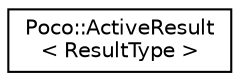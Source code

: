 digraph "Graphical Class Hierarchy"
{
 // LATEX_PDF_SIZE
  edge [fontname="Helvetica",fontsize="10",labelfontname="Helvetica",labelfontsize="10"];
  node [fontname="Helvetica",fontsize="10",shape=record];
  rankdir="LR";
  Node0 [label="Poco::ActiveResult\l\< ResultType \>",height=0.2,width=0.4,color="black", fillcolor="white", style="filled",URL="$classPoco_1_1ActiveResult.html",tooltip=" "];
}
